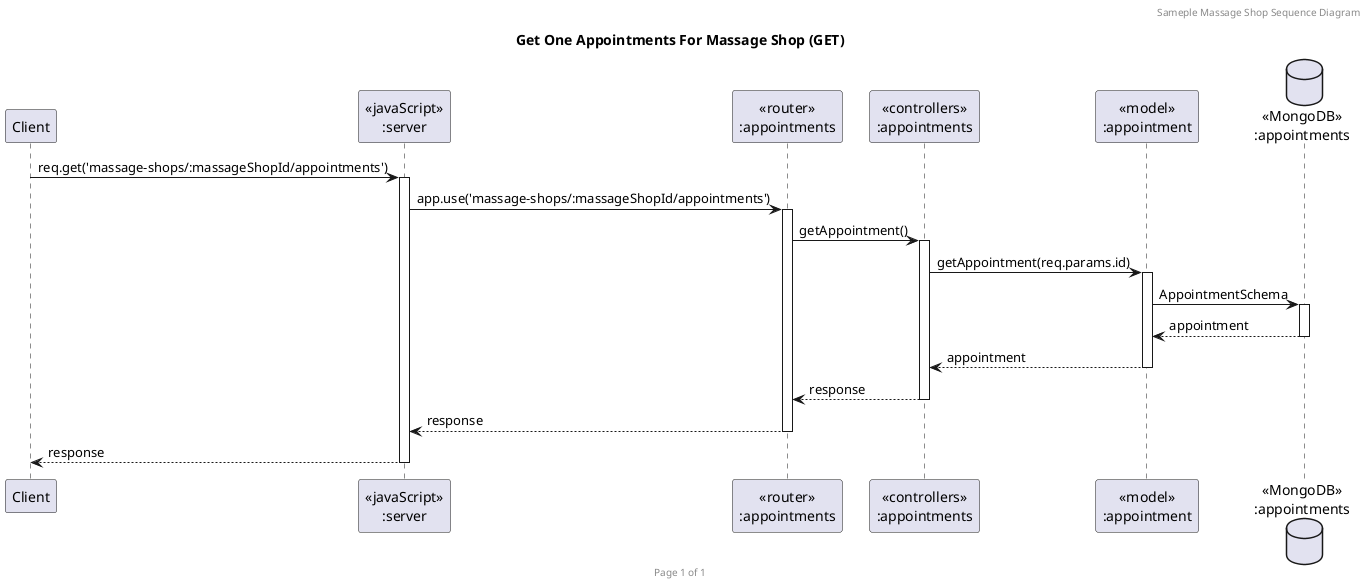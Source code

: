 @startuml Get One Appointments For Massage Shop (GET)

header Sameple Massage Shop Sequence Diagram
footer Page %page% of %lastpage%
title "Get One Appointments For Massage Shop (GET)"

participant "Client" as client
participant "<<javaScript>>\n:server" as server
participant "<<router>>\n:appointments" as routerAppointments
participant "<<controllers>>\n:appointments" as controllersAppointments
participant "<<model>>\n:appointment" as modelAppointment
database "<<MongoDB>>\n:appointments" as AppointmentsDatabase

client->server ++:req.get('massage-shops/:massageShopId/appointments')
server->routerAppointments ++:app.use('massage-shops/:massageShopId/appointments')
routerAppointments -> controllersAppointments ++:getAppointment()
controllersAppointments->modelAppointment ++:getAppointment(req.params.id)
modelAppointment ->AppointmentsDatabase ++: AppointmentSchema
AppointmentsDatabase --> modelAppointment --: appointment
controllersAppointments <-- modelAppointment --:appointment
routerAppointments <-- controllersAppointments --:response
server <-- routerAppointments --:response
client <-- server --:response

@enduml

